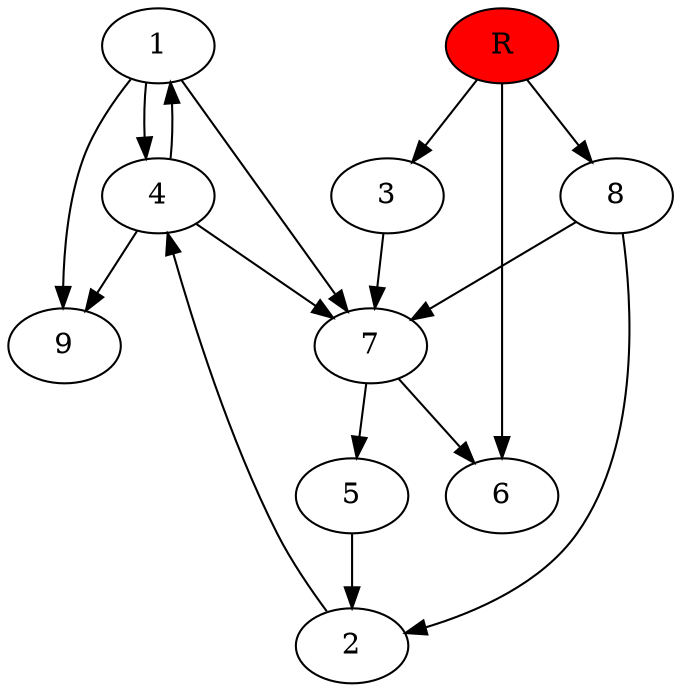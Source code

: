 digraph prb31073 {
	1
	2
	3
	4
	5
	6
	7
	8
	R [fillcolor="#ff0000" style=filled]
	1 -> 4
	1 -> 7
	1 -> 9
	2 -> 4
	3 -> 7
	4 -> 1
	4 -> 7
	4 -> 9
	5 -> 2
	7 -> 5
	7 -> 6
	8 -> 2
	8 -> 7
	R -> 3
	R -> 6
	R -> 8
}
